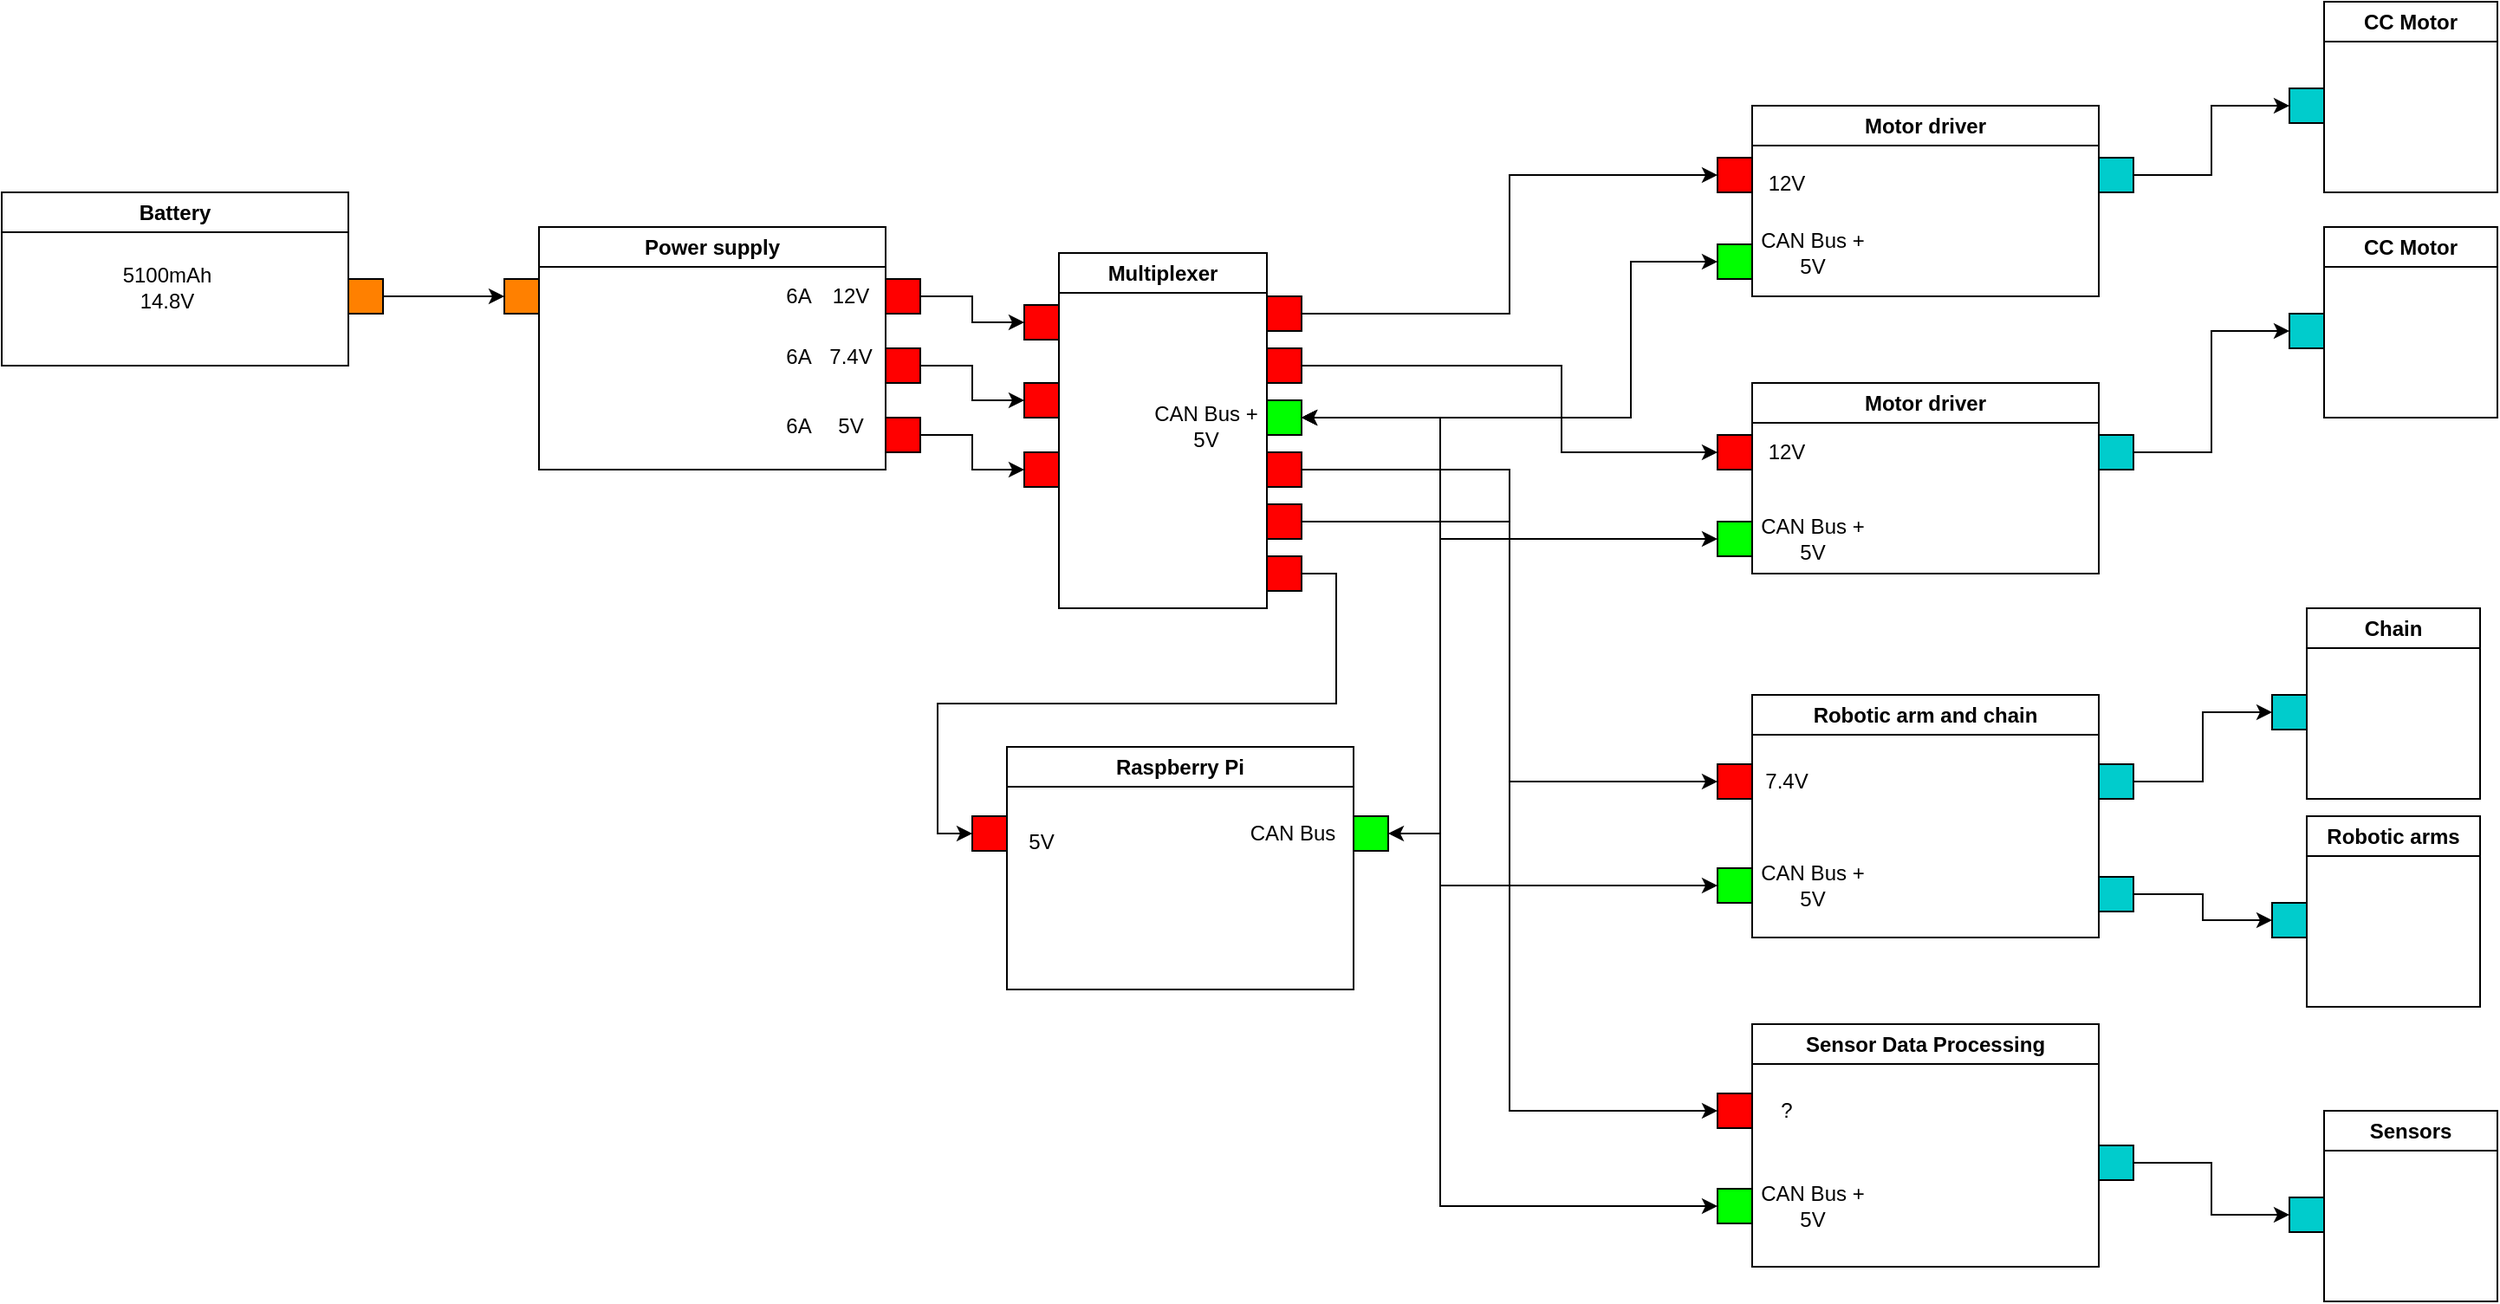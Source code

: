 <mxfile version="23.1.1" type="google">
  <diagram name="Page-1" id="Y8fvnBMBPo1teozD-hHa">
    <mxGraphModel grid="1" page="1" gridSize="10" guides="1" tooltips="1" connect="1" arrows="1" fold="1" pageScale="1" pageWidth="827" pageHeight="1169" math="0" shadow="0">
      <root>
        <mxCell id="0" />
        <mxCell id="1" parent="0" />
        <mxCell id="c1ZkTXCwSlhEwt3JloGz-2" value="Motor driver" style="swimlane;whiteSpace=wrap;html=1;" vertex="1" parent="1">
          <mxGeometry x="520" y="290" width="200" height="110" as="geometry" />
        </mxCell>
        <mxCell id="c1ZkTXCwSlhEwt3JloGz-74" value="12V" style="text;html=1;strokeColor=none;fillColor=none;align=center;verticalAlign=middle;whiteSpace=wrap;rounded=0;" vertex="1" parent="c1ZkTXCwSlhEwt3JloGz-2">
          <mxGeometry x="10" y="25" width="20" height="30" as="geometry" />
        </mxCell>
        <mxCell id="c1ZkTXCwSlhEwt3JloGz-80" value="CAN Bus + 5V" style="text;html=1;strokeColor=none;fillColor=none;align=center;verticalAlign=middle;whiteSpace=wrap;rounded=0;" vertex="1" parent="c1ZkTXCwSlhEwt3JloGz-2">
          <mxGeometry y="75" width="70" height="30" as="geometry" />
        </mxCell>
        <mxCell id="c1ZkTXCwSlhEwt3JloGz-3" value="Motor driver" style="swimlane;whiteSpace=wrap;html=1;" vertex="1" parent="1">
          <mxGeometry x="520" y="130" width="200" height="110" as="geometry" />
        </mxCell>
        <mxCell id="c1ZkTXCwSlhEwt3JloGz-73" value="12V" style="text;html=1;strokeColor=none;fillColor=none;align=center;verticalAlign=middle;whiteSpace=wrap;rounded=0;" vertex="1" parent="c1ZkTXCwSlhEwt3JloGz-3">
          <mxGeometry x="10" y="30" width="20" height="30" as="geometry" />
        </mxCell>
        <mxCell id="c1ZkTXCwSlhEwt3JloGz-79" value="CAN Bus + 5V" style="text;html=1;strokeColor=none;fillColor=none;align=center;verticalAlign=middle;whiteSpace=wrap;rounded=0;" vertex="1" parent="c1ZkTXCwSlhEwt3JloGz-3">
          <mxGeometry y="70" width="70" height="30" as="geometry" />
        </mxCell>
        <mxCell id="c1ZkTXCwSlhEwt3JloGz-4" value="Power supply" style="swimlane;whiteSpace=wrap;html=1;" vertex="1" parent="1">
          <mxGeometry x="-180" y="200" width="200" height="140" as="geometry" />
        </mxCell>
        <mxCell id="c1ZkTXCwSlhEwt3JloGz-87" value="12V" style="text;html=1;strokeColor=none;fillColor=none;align=center;verticalAlign=middle;whiteSpace=wrap;rounded=0;" vertex="1" parent="c1ZkTXCwSlhEwt3JloGz-4">
          <mxGeometry x="170" y="25" width="20" height="30" as="geometry" />
        </mxCell>
        <mxCell id="c1ZkTXCwSlhEwt3JloGz-97" value="7.4V" style="text;html=1;strokeColor=none;fillColor=none;align=center;verticalAlign=middle;whiteSpace=wrap;rounded=0;" vertex="1" parent="c1ZkTXCwSlhEwt3JloGz-4">
          <mxGeometry x="170" y="60" width="20" height="30" as="geometry" />
        </mxCell>
        <mxCell id="c1ZkTXCwSlhEwt3JloGz-98" value="5V" style="text;html=1;strokeColor=none;fillColor=none;align=center;verticalAlign=middle;whiteSpace=wrap;rounded=0;" vertex="1" parent="c1ZkTXCwSlhEwt3JloGz-4">
          <mxGeometry x="170" y="100" width="20" height="30" as="geometry" />
        </mxCell>
        <mxCell id="c1ZkTXCwSlhEwt3JloGz-99" value="6A" style="text;html=1;strokeColor=none;fillColor=none;align=center;verticalAlign=middle;whiteSpace=wrap;rounded=0;" vertex="1" parent="c1ZkTXCwSlhEwt3JloGz-4">
          <mxGeometry x="140" y="25" width="20" height="30" as="geometry" />
        </mxCell>
        <mxCell id="c1ZkTXCwSlhEwt3JloGz-100" value="6A" style="text;html=1;strokeColor=none;fillColor=none;align=center;verticalAlign=middle;whiteSpace=wrap;rounded=0;" vertex="1" parent="c1ZkTXCwSlhEwt3JloGz-4">
          <mxGeometry x="140" y="100" width="20" height="30" as="geometry" />
        </mxCell>
        <mxCell id="c1ZkTXCwSlhEwt3JloGz-101" value="6A" style="text;html=1;strokeColor=none;fillColor=none;align=center;verticalAlign=middle;whiteSpace=wrap;rounded=0;" vertex="1" parent="c1ZkTXCwSlhEwt3JloGz-4">
          <mxGeometry x="140" y="60" width="20" height="30" as="geometry" />
        </mxCell>
        <mxCell id="c1ZkTXCwSlhEwt3JloGz-5" value="Battery" style="swimlane;whiteSpace=wrap;html=1;" vertex="1" parent="1">
          <mxGeometry x="-490" y="180" width="200" height="100" as="geometry" />
        </mxCell>
        <mxCell id="c1ZkTXCwSlhEwt3JloGz-86" value="5100mAh&lt;br&gt;14.8V" style="text;html=1;align=center;verticalAlign=middle;resizable=0;points=[];autosize=1;strokeColor=none;fillColor=none;" vertex="1" parent="c1ZkTXCwSlhEwt3JloGz-5">
          <mxGeometry x="60" y="35" width="70" height="40" as="geometry" />
        </mxCell>
        <mxCell id="c1ZkTXCwSlhEwt3JloGz-19" style="edgeStyle=orthogonalEdgeStyle;rounded=0;orthogonalLoop=1;jettySize=auto;html=1;exitX=1;exitY=0.5;exitDx=0;exitDy=0;entryX=0;entryY=0.5;entryDx=0;entryDy=0;" edge="1" parent="1" source="c1ZkTXCwSlhEwt3JloGz-6" target="c1ZkTXCwSlhEwt3JloGz-13">
          <mxGeometry relative="1" as="geometry">
            <Array as="points">
              <mxPoint x="410" y="280" />
              <mxPoint x="410" y="330" />
            </Array>
          </mxGeometry>
        </mxCell>
        <mxCell id="c1ZkTXCwSlhEwt3JloGz-6" value="" style="whiteSpace=wrap;html=1;aspect=fixed;fillColor=#FF0000;" vertex="1" parent="1">
          <mxGeometry x="240" y="270" width="20" height="20" as="geometry" />
        </mxCell>
        <mxCell id="c1ZkTXCwSlhEwt3JloGz-18" style="edgeStyle=orthogonalEdgeStyle;rounded=0;orthogonalLoop=1;jettySize=auto;html=1;exitX=1;exitY=0.5;exitDx=0;exitDy=0;entryX=0;entryY=0.5;entryDx=0;entryDy=0;" edge="1" parent="1" source="c1ZkTXCwSlhEwt3JloGz-7" target="c1ZkTXCwSlhEwt3JloGz-12">
          <mxGeometry relative="1" as="geometry" />
        </mxCell>
        <mxCell id="c1ZkTXCwSlhEwt3JloGz-7" value="" style="whiteSpace=wrap;html=1;aspect=fixed;fillColor=#FF0000;" vertex="1" parent="1">
          <mxGeometry x="240" y="240" width="20" height="20" as="geometry" />
        </mxCell>
        <mxCell id="c1ZkTXCwSlhEwt3JloGz-8" value="" style="whiteSpace=wrap;html=1;aspect=fixed;fillColor=#00FF00;" vertex="1" parent="1">
          <mxGeometry x="500" y="370" width="20" height="20" as="geometry" />
        </mxCell>
        <mxCell id="c1ZkTXCwSlhEwt3JloGz-11" value="" style="whiteSpace=wrap;html=1;aspect=fixed;fillColor=#00FF00;" vertex="1" parent="1">
          <mxGeometry x="500" y="210" width="20" height="20" as="geometry" />
        </mxCell>
        <mxCell id="c1ZkTXCwSlhEwt3JloGz-12" value="" style="whiteSpace=wrap;html=1;aspect=fixed;fillColor=#FF0000;" vertex="1" parent="1">
          <mxGeometry x="500" y="160" width="20" height="20" as="geometry" />
        </mxCell>
        <mxCell id="c1ZkTXCwSlhEwt3JloGz-13" value="" style="whiteSpace=wrap;html=1;aspect=fixed;fillColor=#FF0000;" vertex="1" parent="1">
          <mxGeometry x="500" y="320" width="20" height="20" as="geometry" />
        </mxCell>
        <mxCell id="c1ZkTXCwSlhEwt3JloGz-17" style="edgeStyle=orthogonalEdgeStyle;rounded=0;orthogonalLoop=1;jettySize=auto;html=1;exitX=1;exitY=0.5;exitDx=0;exitDy=0;entryX=0;entryY=0.5;entryDx=0;entryDy=0;" edge="1" parent="1" source="c1ZkTXCwSlhEwt3JloGz-14" target="c1ZkTXCwSlhEwt3JloGz-15">
          <mxGeometry relative="1" as="geometry" />
        </mxCell>
        <mxCell id="c1ZkTXCwSlhEwt3JloGz-14" value="" style="whiteSpace=wrap;html=1;aspect=fixed;fillColor=#FF8000;" vertex="1" parent="1">
          <mxGeometry x="-290" y="230" width="20" height="20" as="geometry" />
        </mxCell>
        <mxCell id="c1ZkTXCwSlhEwt3JloGz-15" value="" style="whiteSpace=wrap;html=1;aspect=fixed;fillColor=#FF8000;" vertex="1" parent="1">
          <mxGeometry x="-200" y="230" width="20" height="20" as="geometry" />
        </mxCell>
        <mxCell id="c1ZkTXCwSlhEwt3JloGz-20" value="" style="endArrow=classic;startArrow=classic;html=1;rounded=0;entryX=0;entryY=0.5;entryDx=0;entryDy=0;exitX=1;exitY=0.5;exitDx=0;exitDy=0;" edge="1" parent="1" source="c1ZkTXCwSlhEwt3JloGz-9" target="c1ZkTXCwSlhEwt3JloGz-8">
          <mxGeometry width="50" height="50" relative="1" as="geometry">
            <mxPoint x="350" y="405" as="sourcePoint" />
            <mxPoint x="400" y="355" as="targetPoint" />
            <Array as="points">
              <mxPoint x="340" y="310" />
              <mxPoint x="340" y="380" />
            </Array>
          </mxGeometry>
        </mxCell>
        <mxCell id="c1ZkTXCwSlhEwt3JloGz-22" value="" style="endArrow=classic;startArrow=classic;html=1;rounded=0;entryX=0;entryY=0.5;entryDx=0;entryDy=0;exitX=1;exitY=0.5;exitDx=0;exitDy=0;" edge="1" parent="1" source="c1ZkTXCwSlhEwt3JloGz-9" target="c1ZkTXCwSlhEwt3JloGz-11">
          <mxGeometry width="50" height="50" relative="1" as="geometry">
            <mxPoint x="300" y="320" as="sourcePoint" />
            <mxPoint x="440" y="250" as="targetPoint" />
            <Array as="points">
              <mxPoint x="450" y="310" />
              <mxPoint x="450" y="220" />
            </Array>
          </mxGeometry>
        </mxCell>
        <mxCell id="c1ZkTXCwSlhEwt3JloGz-23" value="Robotic arm and chain" style="swimlane;whiteSpace=wrap;html=1;" vertex="1" parent="1">
          <mxGeometry x="520" y="470" width="200" height="140" as="geometry" />
        </mxCell>
        <mxCell id="c1ZkTXCwSlhEwt3JloGz-75" value="7.4V" style="text;html=1;strokeColor=none;fillColor=none;align=center;verticalAlign=middle;whiteSpace=wrap;rounded=0;" vertex="1" parent="c1ZkTXCwSlhEwt3JloGz-23">
          <mxGeometry x="10" y="35" width="20" height="30" as="geometry" />
        </mxCell>
        <mxCell id="c1ZkTXCwSlhEwt3JloGz-82" value="CAN Bus + 5V" style="text;html=1;strokeColor=none;fillColor=none;align=center;verticalAlign=middle;whiteSpace=wrap;rounded=0;" vertex="1" parent="c1ZkTXCwSlhEwt3JloGz-23">
          <mxGeometry y="95" width="70" height="30" as="geometry" />
        </mxCell>
        <mxCell id="c1ZkTXCwSlhEwt3JloGz-24" value="Sensor Data Processing" style="swimlane;whiteSpace=wrap;html=1;" vertex="1" parent="1">
          <mxGeometry x="520" y="660" width="200" height="140" as="geometry" />
        </mxCell>
        <mxCell id="c1ZkTXCwSlhEwt3JloGz-78" value="?" style="text;html=1;strokeColor=none;fillColor=none;align=center;verticalAlign=middle;whiteSpace=wrap;rounded=0;" vertex="1" parent="c1ZkTXCwSlhEwt3JloGz-24">
          <mxGeometry x="10" y="35" width="20" height="30" as="geometry" />
        </mxCell>
        <mxCell id="c1ZkTXCwSlhEwt3JloGz-83" value="CAN Bus + 5V" style="text;html=1;strokeColor=none;fillColor=none;align=center;verticalAlign=middle;whiteSpace=wrap;rounded=0;" vertex="1" parent="c1ZkTXCwSlhEwt3JloGz-24">
          <mxGeometry y="90" width="70" height="30" as="geometry" />
        </mxCell>
        <mxCell id="c1ZkTXCwSlhEwt3JloGz-25" value="CC Motor" style="swimlane;whiteSpace=wrap;html=1;" vertex="1" parent="1">
          <mxGeometry x="850" y="70" width="100" height="110" as="geometry" />
        </mxCell>
        <mxCell id="c1ZkTXCwSlhEwt3JloGz-26" value="CC Motor" style="swimlane;whiteSpace=wrap;html=1;" vertex="1" parent="1">
          <mxGeometry x="850" y="200" width="100" height="110" as="geometry" />
        </mxCell>
        <mxCell id="c1ZkTXCwSlhEwt3JloGz-32" style="edgeStyle=orthogonalEdgeStyle;rounded=0;orthogonalLoop=1;jettySize=auto;html=1;exitX=1;exitY=0.5;exitDx=0;exitDy=0;entryX=0;entryY=0.5;entryDx=0;entryDy=0;" edge="1" parent="1" source="c1ZkTXCwSlhEwt3JloGz-27" target="c1ZkTXCwSlhEwt3JloGz-31">
          <mxGeometry relative="1" as="geometry" />
        </mxCell>
        <mxCell id="c1ZkTXCwSlhEwt3JloGz-27" value="" style="whiteSpace=wrap;html=1;aspect=fixed;fillColor=#00CCCC;" vertex="1" parent="1">
          <mxGeometry x="720" y="160" width="20" height="20" as="geometry" />
        </mxCell>
        <mxCell id="c1ZkTXCwSlhEwt3JloGz-29" style="edgeStyle=orthogonalEdgeStyle;rounded=0;orthogonalLoop=1;jettySize=auto;html=1;exitX=1;exitY=0.5;exitDx=0;exitDy=0;entryX=0;entryY=0.5;entryDx=0;entryDy=0;" edge="1" parent="1" source="c1ZkTXCwSlhEwt3JloGz-28" target="c1ZkTXCwSlhEwt3JloGz-30">
          <mxGeometry relative="1" as="geometry">
            <mxPoint x="760" y="260" as="targetPoint" />
          </mxGeometry>
        </mxCell>
        <mxCell id="c1ZkTXCwSlhEwt3JloGz-28" value="" style="whiteSpace=wrap;html=1;aspect=fixed;fillColor=#00CCCC;" vertex="1" parent="1">
          <mxGeometry x="720" y="320" width="20" height="20" as="geometry" />
        </mxCell>
        <mxCell id="c1ZkTXCwSlhEwt3JloGz-30" value="" style="whiteSpace=wrap;html=1;aspect=fixed;fillColor=#00CCCC;" vertex="1" parent="1">
          <mxGeometry x="830" y="250" width="20" height="20" as="geometry" />
        </mxCell>
        <mxCell id="c1ZkTXCwSlhEwt3JloGz-31" value="" style="whiteSpace=wrap;html=1;aspect=fixed;fillColor=#00CCCC;" vertex="1" parent="1">
          <mxGeometry x="830" y="120" width="20" height="20" as="geometry" />
        </mxCell>
        <mxCell id="c1ZkTXCwSlhEwt3JloGz-33" value="Raspberry Pi" style="swimlane;whiteSpace=wrap;html=1;" vertex="1" parent="1">
          <mxGeometry x="90" y="500" width="200" height="140" as="geometry" />
        </mxCell>
        <mxCell id="c1ZkTXCwSlhEwt3JloGz-81" value="5V" style="text;html=1;strokeColor=none;fillColor=none;align=center;verticalAlign=middle;whiteSpace=wrap;rounded=0;" vertex="1" parent="c1ZkTXCwSlhEwt3JloGz-33">
          <mxGeometry x="10" y="40" width="20" height="30" as="geometry" />
        </mxCell>
        <mxCell id="c1ZkTXCwSlhEwt3JloGz-85" value="CAN Bus" style="text;html=1;strokeColor=none;fillColor=none;align=center;verticalAlign=middle;whiteSpace=wrap;rounded=0;" vertex="1" parent="c1ZkTXCwSlhEwt3JloGz-33">
          <mxGeometry x="130" y="35" width="70" height="30" as="geometry" />
        </mxCell>
        <mxCell id="c1ZkTXCwSlhEwt3JloGz-36" style="edgeStyle=orthogonalEdgeStyle;rounded=0;orthogonalLoop=1;jettySize=auto;html=1;exitX=0.5;exitY=1;exitDx=0;exitDy=0;entryX=0.5;entryY=0;entryDx=0;entryDy=0;" edge="1" parent="1" source="c1ZkTXCwSlhEwt3JloGz-34" target="c1ZkTXCwSlhEwt3JloGz-35">
          <mxGeometry relative="1" as="geometry" />
        </mxCell>
        <mxCell id="c1ZkTXCwSlhEwt3JloGz-34" value="" style="whiteSpace=wrap;html=1;aspect=fixed;fillColor=#FF0000;direction=north;" vertex="1" parent="1">
          <mxGeometry x="240" y="390" width="20" height="20" as="geometry" />
        </mxCell>
        <mxCell id="c1ZkTXCwSlhEwt3JloGz-35" value="" style="whiteSpace=wrap;html=1;aspect=fixed;fillColor=#FF0000;direction=north;" vertex="1" parent="1">
          <mxGeometry x="70" y="540" width="20" height="20" as="geometry" />
        </mxCell>
        <mxCell id="c1ZkTXCwSlhEwt3JloGz-37" value="Multiplexer" style="swimlane;whiteSpace=wrap;html=1;" vertex="1" parent="1">
          <mxGeometry x="120" y="215" width="120" height="205" as="geometry" />
        </mxCell>
        <mxCell id="c1ZkTXCwSlhEwt3JloGz-84" value="CAN Bus + 5V" style="text;html=1;strokeColor=none;fillColor=none;align=center;verticalAlign=middle;whiteSpace=wrap;rounded=0;" vertex="1" parent="c1ZkTXCwSlhEwt3JloGz-37">
          <mxGeometry x="50" y="85" width="70" height="30" as="geometry" />
        </mxCell>
        <mxCell id="c1ZkTXCwSlhEwt3JloGz-41" style="edgeStyle=orthogonalEdgeStyle;rounded=0;orthogonalLoop=1;jettySize=auto;html=1;exitX=1;exitY=0.5;exitDx=0;exitDy=0;" edge="1" parent="1" source="c1ZkTXCwSlhEwt3JloGz-38" target="c1ZkTXCwSlhEwt3JloGz-39">
          <mxGeometry relative="1" as="geometry" />
        </mxCell>
        <mxCell id="c1ZkTXCwSlhEwt3JloGz-38" value="" style="whiteSpace=wrap;html=1;aspect=fixed;fillColor=#FF0000;" vertex="1" parent="1">
          <mxGeometry x="20" y="230" width="20" height="20" as="geometry" />
        </mxCell>
        <mxCell id="c1ZkTXCwSlhEwt3JloGz-39" value="" style="whiteSpace=wrap;html=1;aspect=fixed;fillColor=#FF0000;" vertex="1" parent="1">
          <mxGeometry x="100" y="245" width="20" height="20" as="geometry" />
        </mxCell>
        <mxCell id="c1ZkTXCwSlhEwt3JloGz-9" value="" style="whiteSpace=wrap;html=1;aspect=fixed;fillColor=#00FF00;" vertex="1" parent="1">
          <mxGeometry x="240" y="300" width="20" height="20" as="geometry" />
        </mxCell>
        <mxCell id="c1ZkTXCwSlhEwt3JloGz-44" value="" style="whiteSpace=wrap;html=1;aspect=fixed;fillColor=#00FF00;" vertex="1" parent="1">
          <mxGeometry x="290" y="540" width="20" height="20" as="geometry" />
        </mxCell>
        <mxCell id="c1ZkTXCwSlhEwt3JloGz-46" value="" style="endArrow=classic;startArrow=classic;html=1;rounded=0;entryX=1;entryY=0.5;entryDx=0;entryDy=0;exitX=1;exitY=0.5;exitDx=0;exitDy=0;" edge="1" parent="1" source="c1ZkTXCwSlhEwt3JloGz-44" target="c1ZkTXCwSlhEwt3JloGz-9">
          <mxGeometry width="50" height="50" relative="1" as="geometry">
            <mxPoint x="200" y="490" as="sourcePoint" />
            <mxPoint x="250" y="440" as="targetPoint" />
            <Array as="points">
              <mxPoint x="340" y="550" />
              <mxPoint x="340" y="310" />
            </Array>
          </mxGeometry>
        </mxCell>
        <mxCell id="c1ZkTXCwSlhEwt3JloGz-47" value="Sensors" style="swimlane;whiteSpace=wrap;html=1;" vertex="1" parent="1">
          <mxGeometry x="850" y="710" width="100" height="110" as="geometry" />
        </mxCell>
        <mxCell id="c1ZkTXCwSlhEwt3JloGz-51" style="edgeStyle=orthogonalEdgeStyle;rounded=0;orthogonalLoop=1;jettySize=auto;html=1;exitX=1;exitY=0.5;exitDx=0;exitDy=0;entryX=0;entryY=0.5;entryDx=0;entryDy=0;" edge="1" parent="1" source="c1ZkTXCwSlhEwt3JloGz-48" target="c1ZkTXCwSlhEwt3JloGz-49">
          <mxGeometry relative="1" as="geometry" />
        </mxCell>
        <mxCell id="c1ZkTXCwSlhEwt3JloGz-48" value="" style="whiteSpace=wrap;html=1;aspect=fixed;fillColor=#00CCCC;" vertex="1" parent="1">
          <mxGeometry x="720" y="730" width="20" height="20" as="geometry" />
        </mxCell>
        <mxCell id="c1ZkTXCwSlhEwt3JloGz-49" value="" style="whiteSpace=wrap;html=1;aspect=fixed;fillColor=#00CCCC;" vertex="1" parent="1">
          <mxGeometry x="830" y="760" width="20" height="20" as="geometry" />
        </mxCell>
        <mxCell id="c1ZkTXCwSlhEwt3JloGz-52" value="Chain" style="swimlane;whiteSpace=wrap;html=1;" vertex="1" parent="1">
          <mxGeometry x="840" y="420" width="100" height="110" as="geometry" />
        </mxCell>
        <mxCell id="c1ZkTXCwSlhEwt3JloGz-53" value="Robotic arms" style="swimlane;whiteSpace=wrap;html=1;" vertex="1" parent="1">
          <mxGeometry x="840" y="540" width="100" height="110" as="geometry" />
        </mxCell>
        <mxCell id="c1ZkTXCwSlhEwt3JloGz-58" style="edgeStyle=orthogonalEdgeStyle;rounded=0;orthogonalLoop=1;jettySize=auto;html=1;entryX=0;entryY=0.5;entryDx=0;entryDy=0;" edge="1" parent="1" source="c1ZkTXCwSlhEwt3JloGz-54" target="c1ZkTXCwSlhEwt3JloGz-57">
          <mxGeometry relative="1" as="geometry" />
        </mxCell>
        <mxCell id="c1ZkTXCwSlhEwt3JloGz-54" value="" style="whiteSpace=wrap;html=1;aspect=fixed;fillColor=#00CCCC;" vertex="1" parent="1">
          <mxGeometry x="720" y="510" width="20" height="20" as="geometry" />
        </mxCell>
        <mxCell id="c1ZkTXCwSlhEwt3JloGz-59" value="" style="edgeStyle=orthogonalEdgeStyle;rounded=0;orthogonalLoop=1;jettySize=auto;html=1;" edge="1" parent="1" source="c1ZkTXCwSlhEwt3JloGz-55" target="c1ZkTXCwSlhEwt3JloGz-56">
          <mxGeometry relative="1" as="geometry" />
        </mxCell>
        <mxCell id="c1ZkTXCwSlhEwt3JloGz-55" value="" style="whiteSpace=wrap;html=1;aspect=fixed;fillColor=#00CCCC;" vertex="1" parent="1">
          <mxGeometry x="720" y="575" width="20" height="20" as="geometry" />
        </mxCell>
        <mxCell id="c1ZkTXCwSlhEwt3JloGz-56" value="" style="whiteSpace=wrap;html=1;aspect=fixed;fillColor=#00CCCC;" vertex="1" parent="1">
          <mxGeometry x="820" y="590" width="20" height="20" as="geometry" />
        </mxCell>
        <mxCell id="c1ZkTXCwSlhEwt3JloGz-57" value="" style="whiteSpace=wrap;html=1;aspect=fixed;fillColor=#00CCCC;" vertex="1" parent="1">
          <mxGeometry x="820" y="470" width="20" height="20" as="geometry" />
        </mxCell>
        <mxCell id="c1ZkTXCwSlhEwt3JloGz-65" style="edgeStyle=orthogonalEdgeStyle;rounded=0;orthogonalLoop=1;jettySize=auto;html=1;exitX=1;exitY=0.5;exitDx=0;exitDy=0;entryX=0;entryY=0.5;entryDx=0;entryDy=0;strokeColor=default;" edge="1" parent="1" source="c1ZkTXCwSlhEwt3JloGz-60" target="c1ZkTXCwSlhEwt3JloGz-64">
          <mxGeometry relative="1" as="geometry" />
        </mxCell>
        <mxCell id="c1ZkTXCwSlhEwt3JloGz-60" value="" style="whiteSpace=wrap;html=1;aspect=fixed;fillColor=#FF0000;" vertex="1" parent="1">
          <mxGeometry x="240" y="330" width="20" height="20" as="geometry" />
        </mxCell>
        <mxCell id="c1ZkTXCwSlhEwt3JloGz-64" value="" style="whiteSpace=wrap;html=1;aspect=fixed;fillColor=#FF0000;" vertex="1" parent="1">
          <mxGeometry x="500" y="510" width="20" height="20" as="geometry" />
        </mxCell>
        <mxCell id="c1ZkTXCwSlhEwt3JloGz-69" value="" style="endArrow=classic;startArrow=classic;html=1;rounded=0;entryX=0;entryY=0.5;entryDx=0;entryDy=0;" edge="1" parent="1" target="c1ZkTXCwSlhEwt3JloGz-68">
          <mxGeometry width="50" height="50" relative="1" as="geometry">
            <mxPoint x="260" y="310" as="sourcePoint" />
            <mxPoint x="450" y="500" as="targetPoint" />
            <Array as="points">
              <mxPoint x="340" y="310" />
              <mxPoint x="340" y="765" />
            </Array>
          </mxGeometry>
        </mxCell>
        <mxCell id="c1ZkTXCwSlhEwt3JloGz-70" value="" style="whiteSpace=wrap;html=1;aspect=fixed;fillColor=#FF0000;" vertex="1" parent="1">
          <mxGeometry x="500" y="700" width="20" height="20" as="geometry" />
        </mxCell>
        <mxCell id="c1ZkTXCwSlhEwt3JloGz-68" value="" style="whiteSpace=wrap;html=1;aspect=fixed;fillColor=#00FF00;" vertex="1" parent="1">
          <mxGeometry x="500" y="755" width="20" height="20" as="geometry" />
        </mxCell>
        <mxCell id="c1ZkTXCwSlhEwt3JloGz-72" style="edgeStyle=orthogonalEdgeStyle;rounded=0;orthogonalLoop=1;jettySize=auto;html=1;entryX=0;entryY=0.5;entryDx=0;entryDy=0;" edge="1" parent="1" source="c1ZkTXCwSlhEwt3JloGz-71" target="c1ZkTXCwSlhEwt3JloGz-70">
          <mxGeometry relative="1" as="geometry" />
        </mxCell>
        <mxCell id="c1ZkTXCwSlhEwt3JloGz-71" value="" style="whiteSpace=wrap;html=1;aspect=fixed;fillColor=#FF0000;" vertex="1" parent="1">
          <mxGeometry x="240" y="360" width="20" height="20" as="geometry" />
        </mxCell>
        <mxCell id="c1ZkTXCwSlhEwt3JloGz-76" value="" style="whiteSpace=wrap;html=1;aspect=fixed;fillColor=#00FF00;" vertex="1" parent="1">
          <mxGeometry x="500" y="570" width="20" height="20" as="geometry" />
        </mxCell>
        <mxCell id="c1ZkTXCwSlhEwt3JloGz-77" value="" style="endArrow=classic;html=1;rounded=0;entryX=0;entryY=0.5;entryDx=0;entryDy=0;" edge="1" parent="1" target="c1ZkTXCwSlhEwt3JloGz-76">
          <mxGeometry width="50" height="50" relative="1" as="geometry">
            <mxPoint x="340" y="580" as="sourcePoint" />
            <mxPoint x="460" y="450" as="targetPoint" />
          </mxGeometry>
        </mxCell>
        <mxCell id="c1ZkTXCwSlhEwt3JloGz-95" value="" style="edgeStyle=orthogonalEdgeStyle;rounded=0;orthogonalLoop=1;jettySize=auto;html=1;" edge="1" parent="1" source="c1ZkTXCwSlhEwt3JloGz-90" target="c1ZkTXCwSlhEwt3JloGz-93">
          <mxGeometry relative="1" as="geometry" />
        </mxCell>
        <mxCell id="c1ZkTXCwSlhEwt3JloGz-90" value="" style="whiteSpace=wrap;html=1;aspect=fixed;fillColor=#FF0000;" vertex="1" parent="1">
          <mxGeometry x="20" y="270" width="20" height="20" as="geometry" />
        </mxCell>
        <mxCell id="c1ZkTXCwSlhEwt3JloGz-96" value="" style="edgeStyle=orthogonalEdgeStyle;rounded=0;orthogonalLoop=1;jettySize=auto;html=1;" edge="1" parent="1" source="c1ZkTXCwSlhEwt3JloGz-91" target="c1ZkTXCwSlhEwt3JloGz-94">
          <mxGeometry relative="1" as="geometry" />
        </mxCell>
        <mxCell id="c1ZkTXCwSlhEwt3JloGz-91" value="" style="whiteSpace=wrap;html=1;aspect=fixed;fillColor=#FF0000;" vertex="1" parent="1">
          <mxGeometry x="20" y="310" width="20" height="20" as="geometry" />
        </mxCell>
        <mxCell id="c1ZkTXCwSlhEwt3JloGz-93" value="" style="whiteSpace=wrap;html=1;aspect=fixed;fillColor=#FF0000;" vertex="1" parent="1">
          <mxGeometry x="100" y="290" width="20" height="20" as="geometry" />
        </mxCell>
        <mxCell id="c1ZkTXCwSlhEwt3JloGz-94" value="" style="whiteSpace=wrap;html=1;aspect=fixed;fillColor=#FF0000;" vertex="1" parent="1">
          <mxGeometry x="100" y="330" width="20" height="20" as="geometry" />
        </mxCell>
      </root>
    </mxGraphModel>
  </diagram>
</mxfile>
